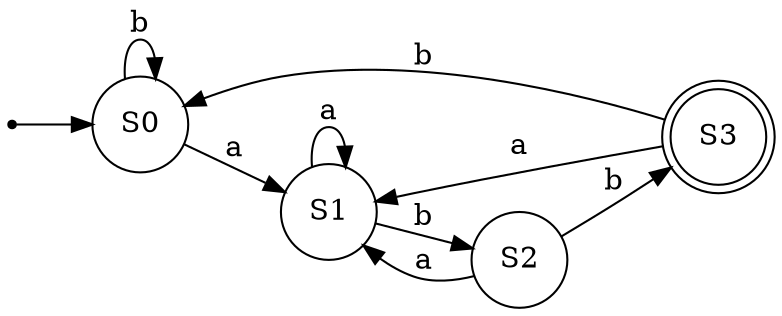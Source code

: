 digraph DFA {
    rankdir=LR;
    node [shape = point ]; qi;
    node [shape = doublecircle];
    S3;
    node [shape = circle];
    qi -> S0;
    S0 -> S1 [ label = "a" ];
    S0 -> S0 [ label = "b" ];
    S1 -> S1 [ label = "a" ];
    S1 -> S2 [ label = "b" ];
    S2 -> S1 [ label = "a" ];
    S2 -> S3 [ label = "b" ];
    S3 -> S1 [ label = "a" ];
    S3 -> S0 [ label = "b" ];
}